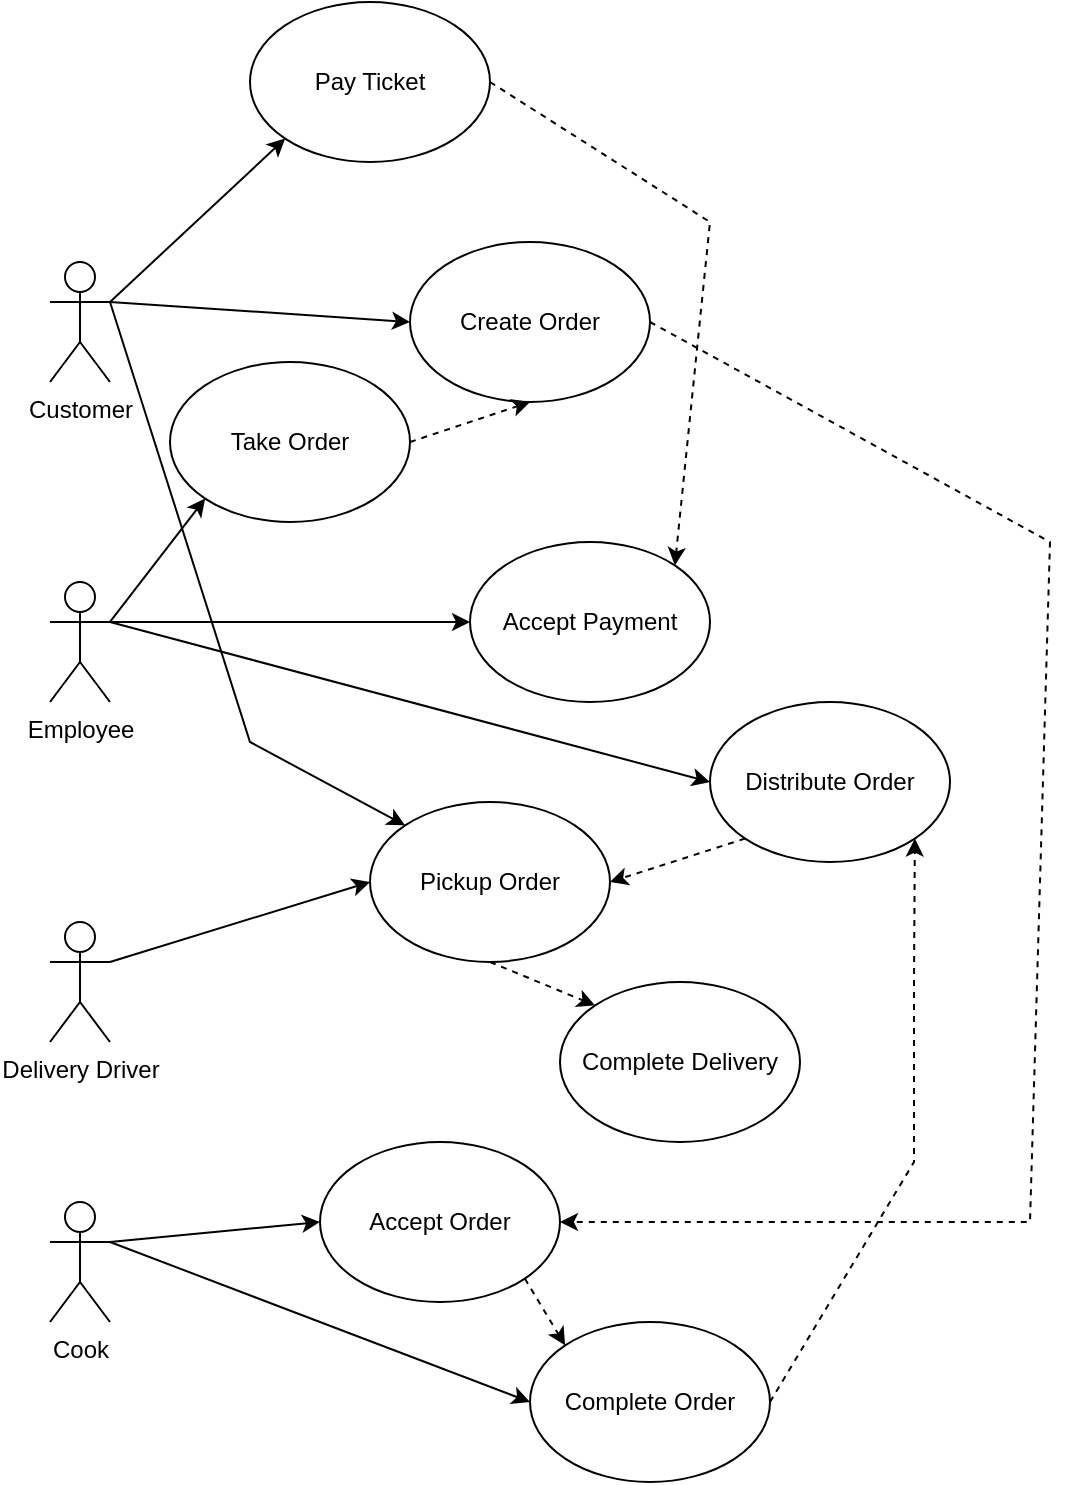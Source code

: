 <mxfile version="21.7.5" type="github">
  <diagram name="Page-1" id="FpAU8RdEXLFEbIFH6dMK">
    <mxGraphModel dx="1200" dy="785" grid="1" gridSize="10" guides="1" tooltips="1" connect="1" arrows="1" fold="1" page="1" pageScale="1" pageWidth="850" pageHeight="1100" math="0" shadow="0">
      <root>
        <mxCell id="0" />
        <mxCell id="1" parent="0" />
        <mxCell id="DGQdJDXOsdGFrfdmDpR9-1" value="Customer" style="shape=umlActor;verticalLabelPosition=bottom;verticalAlign=top;html=1;outlineConnect=0;" parent="1" vertex="1">
          <mxGeometry x="50" y="260" width="30" height="60" as="geometry" />
        </mxCell>
        <mxCell id="DGQdJDXOsdGFrfdmDpR9-2" value="Employee" style="shape=umlActor;verticalLabelPosition=bottom;verticalAlign=top;html=1;outlineConnect=0;" parent="1" vertex="1">
          <mxGeometry x="50" y="420" width="30" height="60" as="geometry" />
        </mxCell>
        <mxCell id="DGQdJDXOsdGFrfdmDpR9-3" value="&lt;div&gt;Delivery Driver&lt;/div&gt;" style="shape=umlActor;verticalLabelPosition=bottom;verticalAlign=top;html=1;outlineConnect=0;" parent="1" vertex="1">
          <mxGeometry x="50" y="590" width="30" height="60" as="geometry" />
        </mxCell>
        <mxCell id="DGQdJDXOsdGFrfdmDpR9-4" value="Cook" style="shape=umlActor;verticalLabelPosition=bottom;verticalAlign=top;html=1;outlineConnect=0;" parent="1" vertex="1">
          <mxGeometry x="50" y="730" width="30" height="60" as="geometry" />
        </mxCell>
        <mxCell id="DGQdJDXOsdGFrfdmDpR9-5" value="Create Order" style="ellipse;whiteSpace=wrap;html=1;" parent="1" vertex="1">
          <mxGeometry x="230" y="250" width="120" height="80" as="geometry" />
        </mxCell>
        <mxCell id="DGQdJDXOsdGFrfdmDpR9-6" value="Pay Ticket" style="ellipse;whiteSpace=wrap;html=1;" parent="1" vertex="1">
          <mxGeometry x="150" y="130" width="120" height="80" as="geometry" />
        </mxCell>
        <mxCell id="DGQdJDXOsdGFrfdmDpR9-7" value="&lt;div&gt;Accept Order&lt;/div&gt;" style="ellipse;whiteSpace=wrap;html=1;" parent="1" vertex="1">
          <mxGeometry x="185" y="700" width="120" height="80" as="geometry" />
        </mxCell>
        <mxCell id="DGQdJDXOsdGFrfdmDpR9-8" value="Complete Order" style="ellipse;whiteSpace=wrap;html=1;" parent="1" vertex="1">
          <mxGeometry x="290" y="790" width="120" height="80" as="geometry" />
        </mxCell>
        <mxCell id="DGQdJDXOsdGFrfdmDpR9-9" value="Take Order" style="ellipse;whiteSpace=wrap;html=1;" parent="1" vertex="1">
          <mxGeometry x="110" y="310" width="120" height="80" as="geometry" />
        </mxCell>
        <mxCell id="DGQdJDXOsdGFrfdmDpR9-10" value="Accept Payment" style="ellipse;whiteSpace=wrap;html=1;" parent="1" vertex="1">
          <mxGeometry x="260" y="400" width="120" height="80" as="geometry" />
        </mxCell>
        <mxCell id="DGQdJDXOsdGFrfdmDpR9-11" value="Distribute Order" style="ellipse;whiteSpace=wrap;html=1;" parent="1" vertex="1">
          <mxGeometry x="380" y="480" width="120" height="80" as="geometry" />
        </mxCell>
        <mxCell id="DGQdJDXOsdGFrfdmDpR9-12" value="Pickup Order" style="ellipse;whiteSpace=wrap;html=1;" parent="1" vertex="1">
          <mxGeometry x="210" y="530" width="120" height="80" as="geometry" />
        </mxCell>
        <mxCell id="DGQdJDXOsdGFrfdmDpR9-13" value="Complete Delivery" style="ellipse;whiteSpace=wrap;html=1;" parent="1" vertex="1">
          <mxGeometry x="305" y="620" width="120" height="80" as="geometry" />
        </mxCell>
        <mxCell id="DGQdJDXOsdGFrfdmDpR9-14" value="" style="endArrow=classic;html=1;rounded=0;exitX=1;exitY=0.333;exitDx=0;exitDy=0;exitPerimeter=0;entryX=0;entryY=1;entryDx=0;entryDy=0;" parent="1" source="DGQdJDXOsdGFrfdmDpR9-1" target="DGQdJDXOsdGFrfdmDpR9-6" edge="1">
          <mxGeometry width="50" height="50" relative="1" as="geometry">
            <mxPoint x="100" y="280" as="sourcePoint" />
            <mxPoint x="150" y="230" as="targetPoint" />
          </mxGeometry>
        </mxCell>
        <mxCell id="DGQdJDXOsdGFrfdmDpR9-15" value="" style="endArrow=classic;html=1;rounded=0;exitX=1;exitY=0.333;exitDx=0;exitDy=0;exitPerimeter=0;entryX=0;entryY=0.5;entryDx=0;entryDy=0;" parent="1" source="DGQdJDXOsdGFrfdmDpR9-1" target="DGQdJDXOsdGFrfdmDpR9-5" edge="1">
          <mxGeometry width="50" height="50" relative="1" as="geometry">
            <mxPoint x="260" y="560" as="sourcePoint" />
            <mxPoint x="310" y="510" as="targetPoint" />
          </mxGeometry>
        </mxCell>
        <mxCell id="DGQdJDXOsdGFrfdmDpR9-16" value="" style="endArrow=classic;html=1;rounded=0;exitX=1;exitY=0.333;exitDx=0;exitDy=0;exitPerimeter=0;entryX=0;entryY=0.5;entryDx=0;entryDy=0;" parent="1" source="DGQdJDXOsdGFrfdmDpR9-2" target="DGQdJDXOsdGFrfdmDpR9-10" edge="1">
          <mxGeometry width="50" height="50" relative="1" as="geometry">
            <mxPoint x="260" y="560" as="sourcePoint" />
            <mxPoint x="310" y="510" as="targetPoint" />
          </mxGeometry>
        </mxCell>
        <mxCell id="DGQdJDXOsdGFrfdmDpR9-17" value="" style="endArrow=classic;html=1;rounded=0;exitX=1;exitY=0.333;exitDx=0;exitDy=0;exitPerimeter=0;entryX=0;entryY=0.5;entryDx=0;entryDy=0;" parent="1" source="DGQdJDXOsdGFrfdmDpR9-2" target="DGQdJDXOsdGFrfdmDpR9-11" edge="1">
          <mxGeometry width="50" height="50" relative="1" as="geometry">
            <mxPoint x="260" y="560" as="sourcePoint" />
            <mxPoint x="310" y="510" as="targetPoint" />
          </mxGeometry>
        </mxCell>
        <mxCell id="DGQdJDXOsdGFrfdmDpR9-18" value="" style="endArrow=classic;html=1;rounded=0;exitX=1;exitY=0.5;exitDx=0;exitDy=0;entryX=1;entryY=0;entryDx=0;entryDy=0;dashed=1;" parent="1" source="DGQdJDXOsdGFrfdmDpR9-6" target="DGQdJDXOsdGFrfdmDpR9-10" edge="1">
          <mxGeometry width="50" height="50" relative="1" as="geometry">
            <mxPoint x="260" y="560" as="sourcePoint" />
            <mxPoint x="310" y="510" as="targetPoint" />
            <Array as="points">
              <mxPoint x="380" y="240" />
            </Array>
          </mxGeometry>
        </mxCell>
        <mxCell id="DGQdJDXOsdGFrfdmDpR9-19" value="" style="endArrow=classic;html=1;rounded=0;exitX=1;exitY=0.333;exitDx=0;exitDy=0;exitPerimeter=0;entryX=0;entryY=1;entryDx=0;entryDy=0;" parent="1" source="DGQdJDXOsdGFrfdmDpR9-2" target="DGQdJDXOsdGFrfdmDpR9-9" edge="1">
          <mxGeometry width="50" height="50" relative="1" as="geometry">
            <mxPoint x="260" y="560" as="sourcePoint" />
            <mxPoint x="310" y="510" as="targetPoint" />
          </mxGeometry>
        </mxCell>
        <mxCell id="DGQdJDXOsdGFrfdmDpR9-20" value="" style="endArrow=classic;html=1;rounded=0;exitX=1;exitY=0.5;exitDx=0;exitDy=0;entryX=0.5;entryY=1;entryDx=0;entryDy=0;dashed=1;" parent="1" source="DGQdJDXOsdGFrfdmDpR9-9" target="DGQdJDXOsdGFrfdmDpR9-5" edge="1">
          <mxGeometry width="50" height="50" relative="1" as="geometry">
            <mxPoint x="260" y="560" as="sourcePoint" />
            <mxPoint x="310" y="510" as="targetPoint" />
          </mxGeometry>
        </mxCell>
        <mxCell id="DGQdJDXOsdGFrfdmDpR9-21" value="" style="endArrow=classic;html=1;rounded=0;exitX=1;exitY=0.5;exitDx=0;exitDy=0;entryX=1;entryY=0.5;entryDx=0;entryDy=0;dashed=1;" parent="1" source="DGQdJDXOsdGFrfdmDpR9-5" target="DGQdJDXOsdGFrfdmDpR9-7" edge="1">
          <mxGeometry width="50" height="50" relative="1" as="geometry">
            <mxPoint x="260" y="560" as="sourcePoint" />
            <mxPoint x="310" y="510" as="targetPoint" />
            <Array as="points">
              <mxPoint x="550" y="400" />
              <mxPoint x="540" y="740" />
            </Array>
          </mxGeometry>
        </mxCell>
        <mxCell id="DGQdJDXOsdGFrfdmDpR9-22" value="" style="endArrow=classic;html=1;rounded=0;exitX=1;exitY=0.333;exitDx=0;exitDy=0;exitPerimeter=0;entryX=0;entryY=0.5;entryDx=0;entryDy=0;" parent="1" source="DGQdJDXOsdGFrfdmDpR9-3" target="DGQdJDXOsdGFrfdmDpR9-12" edge="1">
          <mxGeometry width="50" height="50" relative="1" as="geometry">
            <mxPoint x="260" y="560" as="sourcePoint" />
            <mxPoint x="310" y="510" as="targetPoint" />
          </mxGeometry>
        </mxCell>
        <mxCell id="DGQdJDXOsdGFrfdmDpR9-24" value="" style="endArrow=classic;html=1;rounded=0;exitX=1;exitY=0.333;exitDx=0;exitDy=0;exitPerimeter=0;entryX=0;entryY=0.5;entryDx=0;entryDy=0;" parent="1" source="DGQdJDXOsdGFrfdmDpR9-4" target="DGQdJDXOsdGFrfdmDpR9-7" edge="1">
          <mxGeometry width="50" height="50" relative="1" as="geometry">
            <mxPoint x="260" y="560" as="sourcePoint" />
            <mxPoint x="310" y="510" as="targetPoint" />
          </mxGeometry>
        </mxCell>
        <mxCell id="DGQdJDXOsdGFrfdmDpR9-25" value="" style="endArrow=classic;html=1;rounded=0;exitX=1;exitY=0.333;exitDx=0;exitDy=0;exitPerimeter=0;entryX=0;entryY=0.5;entryDx=0;entryDy=0;" parent="1" source="DGQdJDXOsdGFrfdmDpR9-4" target="DGQdJDXOsdGFrfdmDpR9-8" edge="1">
          <mxGeometry width="50" height="50" relative="1" as="geometry">
            <mxPoint x="260" y="560" as="sourcePoint" />
            <mxPoint x="310" y="510" as="targetPoint" />
          </mxGeometry>
        </mxCell>
        <mxCell id="DGQdJDXOsdGFrfdmDpR9-26" value="" style="endArrow=classic;html=1;rounded=0;exitX=1;exitY=0.5;exitDx=0;exitDy=0;entryX=1;entryY=1;entryDx=0;entryDy=0;dashed=1;" parent="1" source="DGQdJDXOsdGFrfdmDpR9-8" target="DGQdJDXOsdGFrfdmDpR9-11" edge="1">
          <mxGeometry width="50" height="50" relative="1" as="geometry">
            <mxPoint x="260" y="560" as="sourcePoint" />
            <mxPoint x="310" y="510" as="targetPoint" />
            <Array as="points">
              <mxPoint x="482" y="710" />
              <mxPoint x="482" y="620" />
            </Array>
          </mxGeometry>
        </mxCell>
        <mxCell id="DGQdJDXOsdGFrfdmDpR9-27" value="" style="endArrow=classic;html=1;rounded=0;exitX=0;exitY=1;exitDx=0;exitDy=0;entryX=1;entryY=0.5;entryDx=0;entryDy=0;dashed=1;" parent="1" source="DGQdJDXOsdGFrfdmDpR9-11" target="DGQdJDXOsdGFrfdmDpR9-12" edge="1">
          <mxGeometry width="50" height="50" relative="1" as="geometry">
            <mxPoint x="260" y="560" as="sourcePoint" />
            <mxPoint x="310" y="510" as="targetPoint" />
          </mxGeometry>
        </mxCell>
        <mxCell id="DGQdJDXOsdGFrfdmDpR9-28" value="" style="endArrow=classic;html=1;rounded=0;exitX=0.5;exitY=1;exitDx=0;exitDy=0;entryX=0;entryY=0;entryDx=0;entryDy=0;dashed=1;" parent="1" source="DGQdJDXOsdGFrfdmDpR9-12" target="DGQdJDXOsdGFrfdmDpR9-13" edge="1">
          <mxGeometry width="50" height="50" relative="1" as="geometry">
            <mxPoint x="260" y="560" as="sourcePoint" />
            <mxPoint x="310" y="510" as="targetPoint" />
          </mxGeometry>
        </mxCell>
        <mxCell id="DGQdJDXOsdGFrfdmDpR9-31" value="" style="endArrow=classic;html=1;rounded=0;exitX=1;exitY=0.333;exitDx=0;exitDy=0;exitPerimeter=0;entryX=0;entryY=0;entryDx=0;entryDy=0;" parent="1" source="DGQdJDXOsdGFrfdmDpR9-1" target="DGQdJDXOsdGFrfdmDpR9-12" edge="1">
          <mxGeometry width="50" height="50" relative="1" as="geometry">
            <mxPoint x="80" y="270" as="sourcePoint" />
            <mxPoint x="310" y="510" as="targetPoint" />
            <Array as="points">
              <mxPoint x="150" y="500" />
            </Array>
          </mxGeometry>
        </mxCell>
        <mxCell id="EpKsab4Bi7xLi_0tAV5L-1" value="" style="endArrow=classic;html=1;rounded=0;exitX=1;exitY=1;exitDx=0;exitDy=0;entryX=0;entryY=0;entryDx=0;entryDy=0;dashed=1;" edge="1" parent="1" source="DGQdJDXOsdGFrfdmDpR9-7" target="DGQdJDXOsdGFrfdmDpR9-8">
          <mxGeometry width="50" height="50" relative="1" as="geometry">
            <mxPoint x="300" y="540" as="sourcePoint" />
            <mxPoint x="350" y="490" as="targetPoint" />
          </mxGeometry>
        </mxCell>
      </root>
    </mxGraphModel>
  </diagram>
</mxfile>
